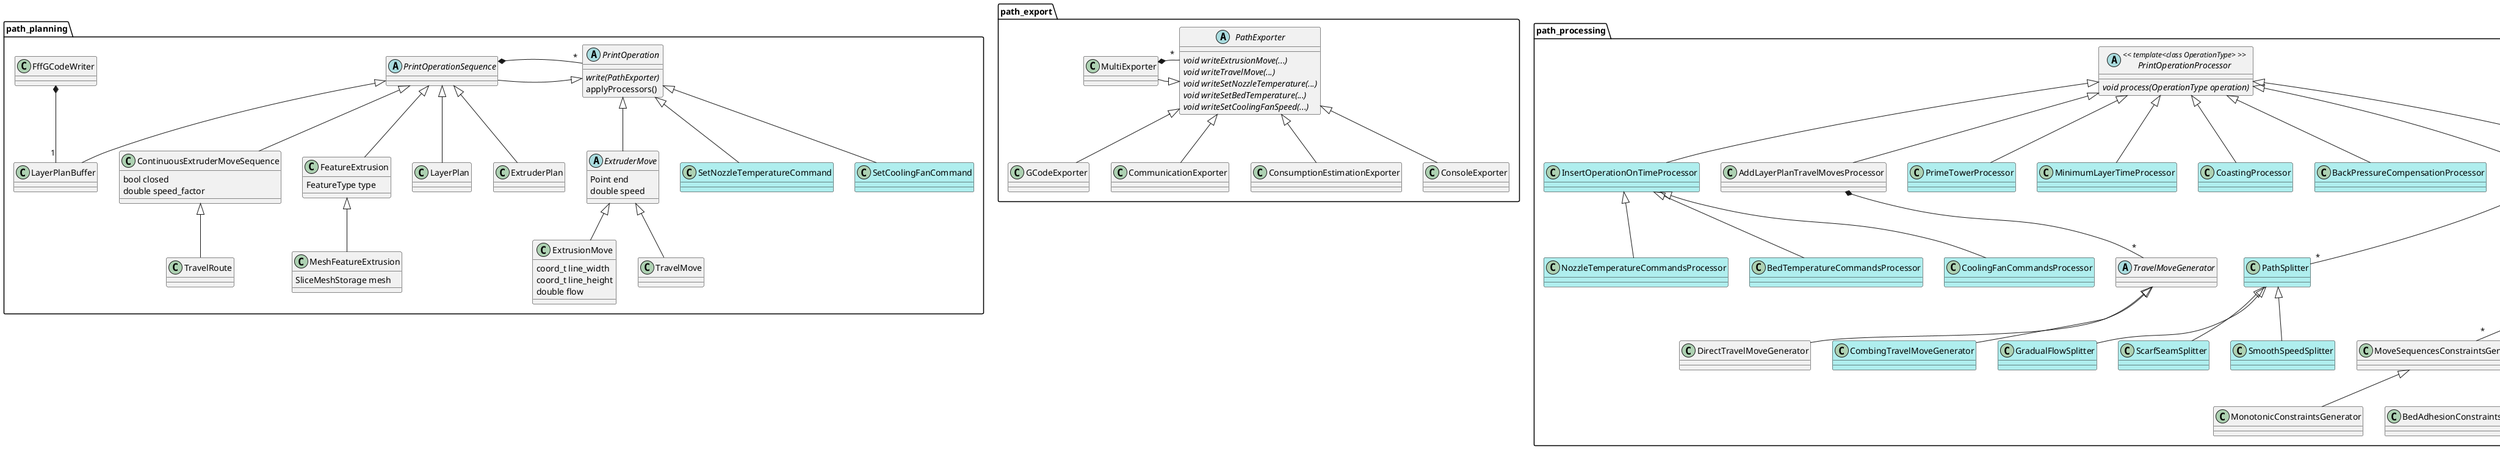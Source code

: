 @startuml
package "path_planning" {
  FffGCodeWriter *-- "1" LayerPlanBuffer

  abstract class PrintOperation {
    {abstract} write(PathExporter)
    applyProcessors()
  }

  abstract PrintOperationSequence
  abstract ExtruderMove

  PrintOperationSequence -left-|> PrintOperation
  PrintOperationSequence *-- "*" PrintOperation

  LayerPlan -up-|> PrintOperationSequence
  ExtruderPlan -up-|> PrintOperationSequence
  ContinuousExtruderMoveSequence -up-|> PrintOperationSequence
  LayerPlanBuffer -up-|> PrintOperationSequence
  MeshFeatureExtrusion -up-|> FeatureExtrusion

  ExtruderMove -up-|> PrintOperation
  ExtrusionMove -up-|> ExtruderMove
  TravelMove -up-|> ExtruderMove

  class SetNozzleTemperatureCommand #paleturquoise
  SetNozzleTemperatureCommand -up-|> PrintOperation
  class SetCoolingFanCommand #paleturquoise
  SetCoolingFanCommand -up-|> PrintOperation

  FeatureExtrusion -up-|> PrintOperationSequence
  TravelRoute -up-|> ContinuousExtruderMoveSequence
}
package "path_export" {
  abstract PathExporter {
      {abstract} void writeExtrusionMove(...)
      {abstract} void writeTravelMove(...)
      {abstract} void writeSetNozzleTemperature(...)
      {abstract} void writeSetBedTemperature(...)
      {abstract} void writeSetCoolingFanSpeed(...)
  }

  GCodeExporter -up-|> PathExporter
  CommunicationExporter -up-|> PathExporter
  MultiExporter -right-|> PathExporter
  ConsumptionEstimationExporter -up-|> PathExporter
  ConsoleExporter -up-|> PathExporter

  MultiExporter *-- "*" PathExporter
}

ExtruderMove : Point end
ExtruderMove : double speed

ExtrusionMove : coord_t line_width
ExtrusionMove : coord_t line_height
ExtrusionMove : double flow

FeatureExtrusion : FeatureType type

MeshFeatureExtrusion : SliceMeshStorage mesh

ContinuousExtruderMoveSequence : bool closed
ContinuousExtruderMoveSequence : double speed_factor

package "path_processing" {
  abstract PrintOperationProcessor << template<class OperationType> >> {
    {abstract} void process(OperationType operation)
  }

  AddLayerPlanTravelMovesProcessor -up-|> PrintOperationProcessor
  PrimeTowerProcessor -up-|> PrintOperationProcessor
  MinimumLayerTimeProcessor -up-|> PrintOperationProcessor
  CoastingProcessor -up-|> PrintOperationProcessor
  BackPressureCompensationProcessor -up-|> PrintOperationProcessor
  SplitterProcessor -up-|> PrintOperationProcessor
  NozzleTemperatureCommandsProcessor -up-|> InsertOperationOnTimeProcessor
  BedTemperatureCommandsProcessor -up-|> InsertOperationOnTimeProcessor
  CoolingFanCommandsProcessor -up-|> InsertOperationOnTimeProcessor
  InsertOperationOnTimeProcessor -up-|> PrintOperationProcessor

  AddLayerPlanTravelMovesProcessor *-- "*" TravelMoveGenerator
  abstract TravelMoveGenerator
  DirectTravelMoveGenerator -up-|> TravelMoveGenerator
  CombingTravelMoveGenerator -up-|> TravelMoveGenerator

  BedAdhesionConstraintsGenerator -up-|> FeatureExtrusionsConstraintsGenerator
  MeshFeaturesConstraintsGenerator -up-|> FeatureExtrusionsConstraintsGenerator

  MonotonicConstraintsGenerator -up-|> MoveSequencesConstraintsGenerator

  ExtruderPlanScheduler -up-|> PrintOperationProcessor
  class FeatureExtrusionScheduler
  ExtruderPlanScheduler *-- "*" FeatureExtrusionScheduler
  FeatureExtrusionScheduler *-- "*" FeatureExtrusionsConstraintsGenerator
  FeatureExtrusionScheduler *-- "*" MoveSequencesConstraintsGenerator

  SplitterProcessor *-- "*" PathSplitter

  abstract PathSplitter
  GradualFlowSplitter -up-|> PathSplitter
  ScarfSeamSplitter -up-|> PathSplitter
  SmoothSpeedSplitter -up-|> PathSplitter

  class InsertOperationOnTimeProcessor #paleturquoise
  class NozzleTemperatureCommandsProcessor #paleturquoise
  class BedTemperatureCommandsProcessor #paleturquoise
  class CoolingFanCommandsProcessor #paleturquoise
  class PrimeTowerProcessor #paleturquoise
  class CombingTravelMoveGenerator #paleturquoise
  class MinimumLayerTimeProcessor #paleturquoise
  class CoastingProcessor #paleturquoise
  class BackPressureCompensationProcessor #paleturquoise
  class SplitterProcessor #paleturquoise
  class PathSplitter #paleturquoise
  class GradualFlowSplitter #paleturquoise
  class ScarfSeamSplitter #paleturquoise
  class SmoothSpeedSplitter #paleturquoise
}
@enduml
